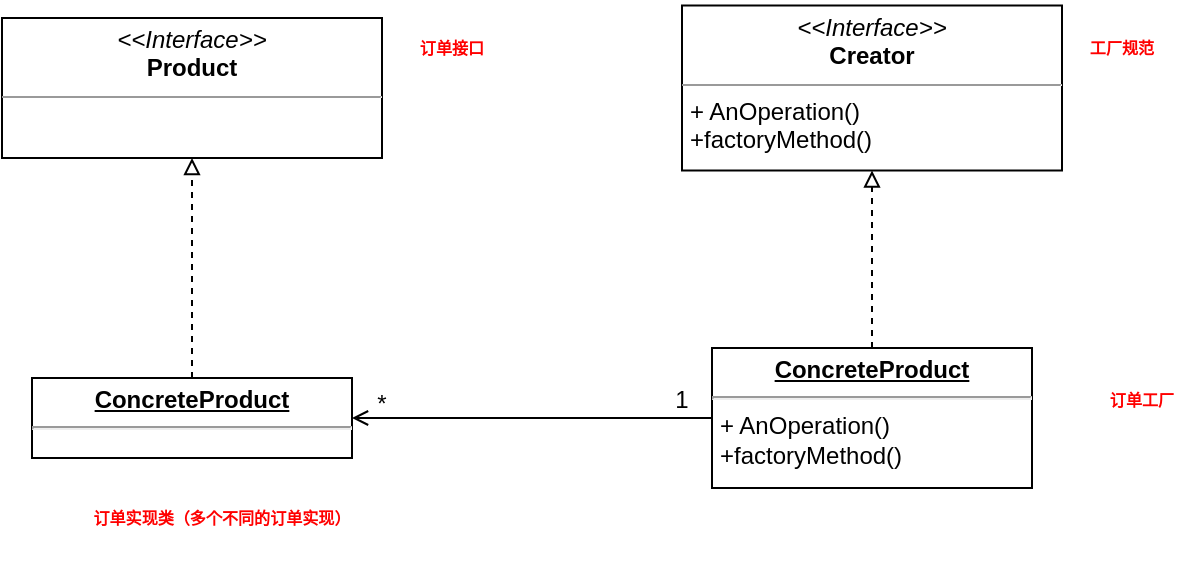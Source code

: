 <mxfile version="21.2.1" type="github">
  <diagram id="C5RBs43oDa-KdzZeNtuy" name="Page-1">
    <mxGraphModel dx="924" dy="788" grid="1" gridSize="10" guides="1" tooltips="1" connect="1" arrows="1" fold="1" page="1" pageScale="1" pageWidth="827" pageHeight="1169" math="0" shadow="0">
      <root>
        <mxCell id="WIyWlLk6GJQsqaUBKTNV-0" />
        <mxCell id="WIyWlLk6GJQsqaUBKTNV-1" parent="WIyWlLk6GJQsqaUBKTNV-0" />
        <mxCell id="Hj1rQSsR-sYNV84b615Q-3" value="&lt;p style=&quot;margin:0px;margin-top:4px;text-align:center;&quot;&gt;&lt;i&gt;&amp;lt;&amp;lt;Interface&amp;gt;&amp;gt;&lt;/i&gt;&lt;br&gt;&lt;b&gt;Product&lt;/b&gt;&lt;/p&gt;&lt;hr size=&quot;1&quot;&gt;&lt;p style=&quot;margin:0px;margin-left:4px;&quot;&gt;&lt;br&gt;&lt;/p&gt;&lt;p style=&quot;margin:0px;margin-left:4px;&quot;&gt;&lt;br&gt;&lt;/p&gt;" style="verticalAlign=top;align=left;overflow=fill;fontSize=12;fontFamily=Helvetica;html=1;whiteSpace=wrap;" vertex="1" parent="WIyWlLk6GJQsqaUBKTNV-1">
          <mxGeometry x="120" y="300" width="190" height="70" as="geometry" />
        </mxCell>
        <mxCell id="Hj1rQSsR-sYNV84b615Q-4" value="&lt;p style=&quot;margin:0px;margin-top:4px;text-align:center;&quot;&gt;&lt;i&gt;&amp;lt;&amp;lt;Interface&amp;gt;&amp;gt;&lt;/i&gt;&lt;br&gt;&lt;b&gt;Creator&lt;/b&gt;&lt;/p&gt;&lt;hr size=&quot;1&quot;&gt;&lt;p style=&quot;margin:0px;margin-left:4px;&quot;&gt;+ AnOperation()&lt;/p&gt;&lt;p style=&quot;margin:0px;margin-left:4px;&quot;&gt;+factoryMethod()&lt;/p&gt;" style="verticalAlign=top;align=left;overflow=fill;fontSize=12;fontFamily=Helvetica;html=1;whiteSpace=wrap;" vertex="1" parent="WIyWlLk6GJQsqaUBKTNV-1">
          <mxGeometry x="460" y="293.75" width="190" height="82.5" as="geometry" />
        </mxCell>
        <mxCell id="Hj1rQSsR-sYNV84b615Q-7" style="edgeStyle=orthogonalEdgeStyle;rounded=0;orthogonalLoop=1;jettySize=auto;html=1;endArrow=block;endFill=0;dashed=1;" edge="1" parent="WIyWlLk6GJQsqaUBKTNV-1" source="Hj1rQSsR-sYNV84b615Q-5" target="Hj1rQSsR-sYNV84b615Q-3">
          <mxGeometry relative="1" as="geometry" />
        </mxCell>
        <mxCell id="Hj1rQSsR-sYNV84b615Q-5" value="&lt;p style=&quot;margin:0px;margin-top:4px;text-align:center;text-decoration:underline;&quot;&gt;&lt;b&gt;ConcreteProduct&lt;/b&gt;&lt;/p&gt;&lt;hr&gt;&lt;p style=&quot;margin:0px;margin-left:8px;&quot;&gt;&lt;br&gt;&lt;/p&gt;" style="verticalAlign=top;align=left;overflow=fill;fontSize=12;fontFamily=Helvetica;html=1;whiteSpace=wrap;" vertex="1" parent="WIyWlLk6GJQsqaUBKTNV-1">
          <mxGeometry x="135" y="480" width="160" height="40" as="geometry" />
        </mxCell>
        <mxCell id="Hj1rQSsR-sYNV84b615Q-8" style="edgeStyle=orthogonalEdgeStyle;rounded=0;orthogonalLoop=1;jettySize=auto;html=1;entryX=0.5;entryY=1;entryDx=0;entryDy=0;dashed=1;endArrow=block;endFill=0;" edge="1" parent="WIyWlLk6GJQsqaUBKTNV-1" source="Hj1rQSsR-sYNV84b615Q-6" target="Hj1rQSsR-sYNV84b615Q-4">
          <mxGeometry relative="1" as="geometry" />
        </mxCell>
        <mxCell id="Hj1rQSsR-sYNV84b615Q-9" style="edgeStyle=orthogonalEdgeStyle;rounded=0;orthogonalLoop=1;jettySize=auto;html=1;entryX=1;entryY=0.5;entryDx=0;entryDy=0;endArrow=open;endFill=0;" edge="1" parent="WIyWlLk6GJQsqaUBKTNV-1" source="Hj1rQSsR-sYNV84b615Q-6" target="Hj1rQSsR-sYNV84b615Q-5">
          <mxGeometry relative="1" as="geometry" />
        </mxCell>
        <mxCell id="Hj1rQSsR-sYNV84b615Q-6" value="&lt;p style=&quot;margin:0px;margin-top:4px;text-align:center;text-decoration:underline;&quot;&gt;&lt;b&gt;ConcreteProduct&lt;/b&gt;&lt;/p&gt;&lt;hr&gt;&lt;p style=&quot;border-color: var(--border-color); margin: 0px 0px 0px 4px;&quot;&gt;+ AnOperation()&lt;/p&gt;&lt;p style=&quot;border-color: var(--border-color); margin: 0px 0px 0px 4px;&quot;&gt;+factoryMethod()&lt;/p&gt;" style="verticalAlign=top;align=left;overflow=fill;fontSize=12;fontFamily=Helvetica;html=1;whiteSpace=wrap;" vertex="1" parent="WIyWlLk6GJQsqaUBKTNV-1">
          <mxGeometry x="475" y="465" width="160" height="70" as="geometry" />
        </mxCell>
        <mxCell id="Hj1rQSsR-sYNV84b615Q-13" value="1" style="text;html=1;strokeColor=none;fillColor=none;align=center;verticalAlign=middle;whiteSpace=wrap;rounded=0;" vertex="1" parent="WIyWlLk6GJQsqaUBKTNV-1">
          <mxGeometry x="430" y="476" width="60" height="30" as="geometry" />
        </mxCell>
        <mxCell id="Hj1rQSsR-sYNV84b615Q-14" value="*" style="text;html=1;strokeColor=none;fillColor=none;align=center;verticalAlign=middle;whiteSpace=wrap;rounded=0;" vertex="1" parent="WIyWlLk6GJQsqaUBKTNV-1">
          <mxGeometry x="280" y="478" width="60" height="30" as="geometry" />
        </mxCell>
        <mxCell id="Hj1rQSsR-sYNV84b615Q-15" value="&lt;h6&gt;&lt;font color=&quot;#ff0000&quot;&gt;订单工厂&lt;/font&gt;&lt;/h6&gt;" style="text;html=1;strokeColor=none;fillColor=none;align=center;verticalAlign=middle;whiteSpace=wrap;rounded=0;" vertex="1" parent="WIyWlLk6GJQsqaUBKTNV-1">
          <mxGeometry x="660" y="476" width="60" height="30" as="geometry" />
        </mxCell>
        <mxCell id="Hj1rQSsR-sYNV84b615Q-16" value="&lt;h6&gt;&lt;font color=&quot;#ff0000&quot;&gt;工厂规范&lt;/font&gt;&lt;/h6&gt;" style="text;html=1;strokeColor=none;fillColor=none;align=center;verticalAlign=middle;whiteSpace=wrap;rounded=0;" vertex="1" parent="WIyWlLk6GJQsqaUBKTNV-1">
          <mxGeometry x="650" y="300" width="60" height="30" as="geometry" />
        </mxCell>
        <mxCell id="Hj1rQSsR-sYNV84b615Q-17" value="&lt;h6&gt;&lt;font color=&quot;#ff0000&quot;&gt;订单实现类（多个不同的订单实现）&lt;/font&gt;&lt;/h6&gt;" style="text;html=1;strokeColor=none;fillColor=none;align=center;verticalAlign=middle;whiteSpace=wrap;rounded=0;" vertex="1" parent="WIyWlLk6GJQsqaUBKTNV-1">
          <mxGeometry x="130" y="535" width="200" height="30" as="geometry" />
        </mxCell>
        <mxCell id="Hj1rQSsR-sYNV84b615Q-18" value="&lt;h6&gt;&lt;font color=&quot;#ff0000&quot;&gt;订单接口&lt;/font&gt;&lt;/h6&gt;" style="text;html=1;strokeColor=none;fillColor=none;align=center;verticalAlign=middle;whiteSpace=wrap;rounded=0;" vertex="1" parent="WIyWlLk6GJQsqaUBKTNV-1">
          <mxGeometry x="295" y="300" width="100" height="30" as="geometry" />
        </mxCell>
      </root>
    </mxGraphModel>
  </diagram>
</mxfile>
